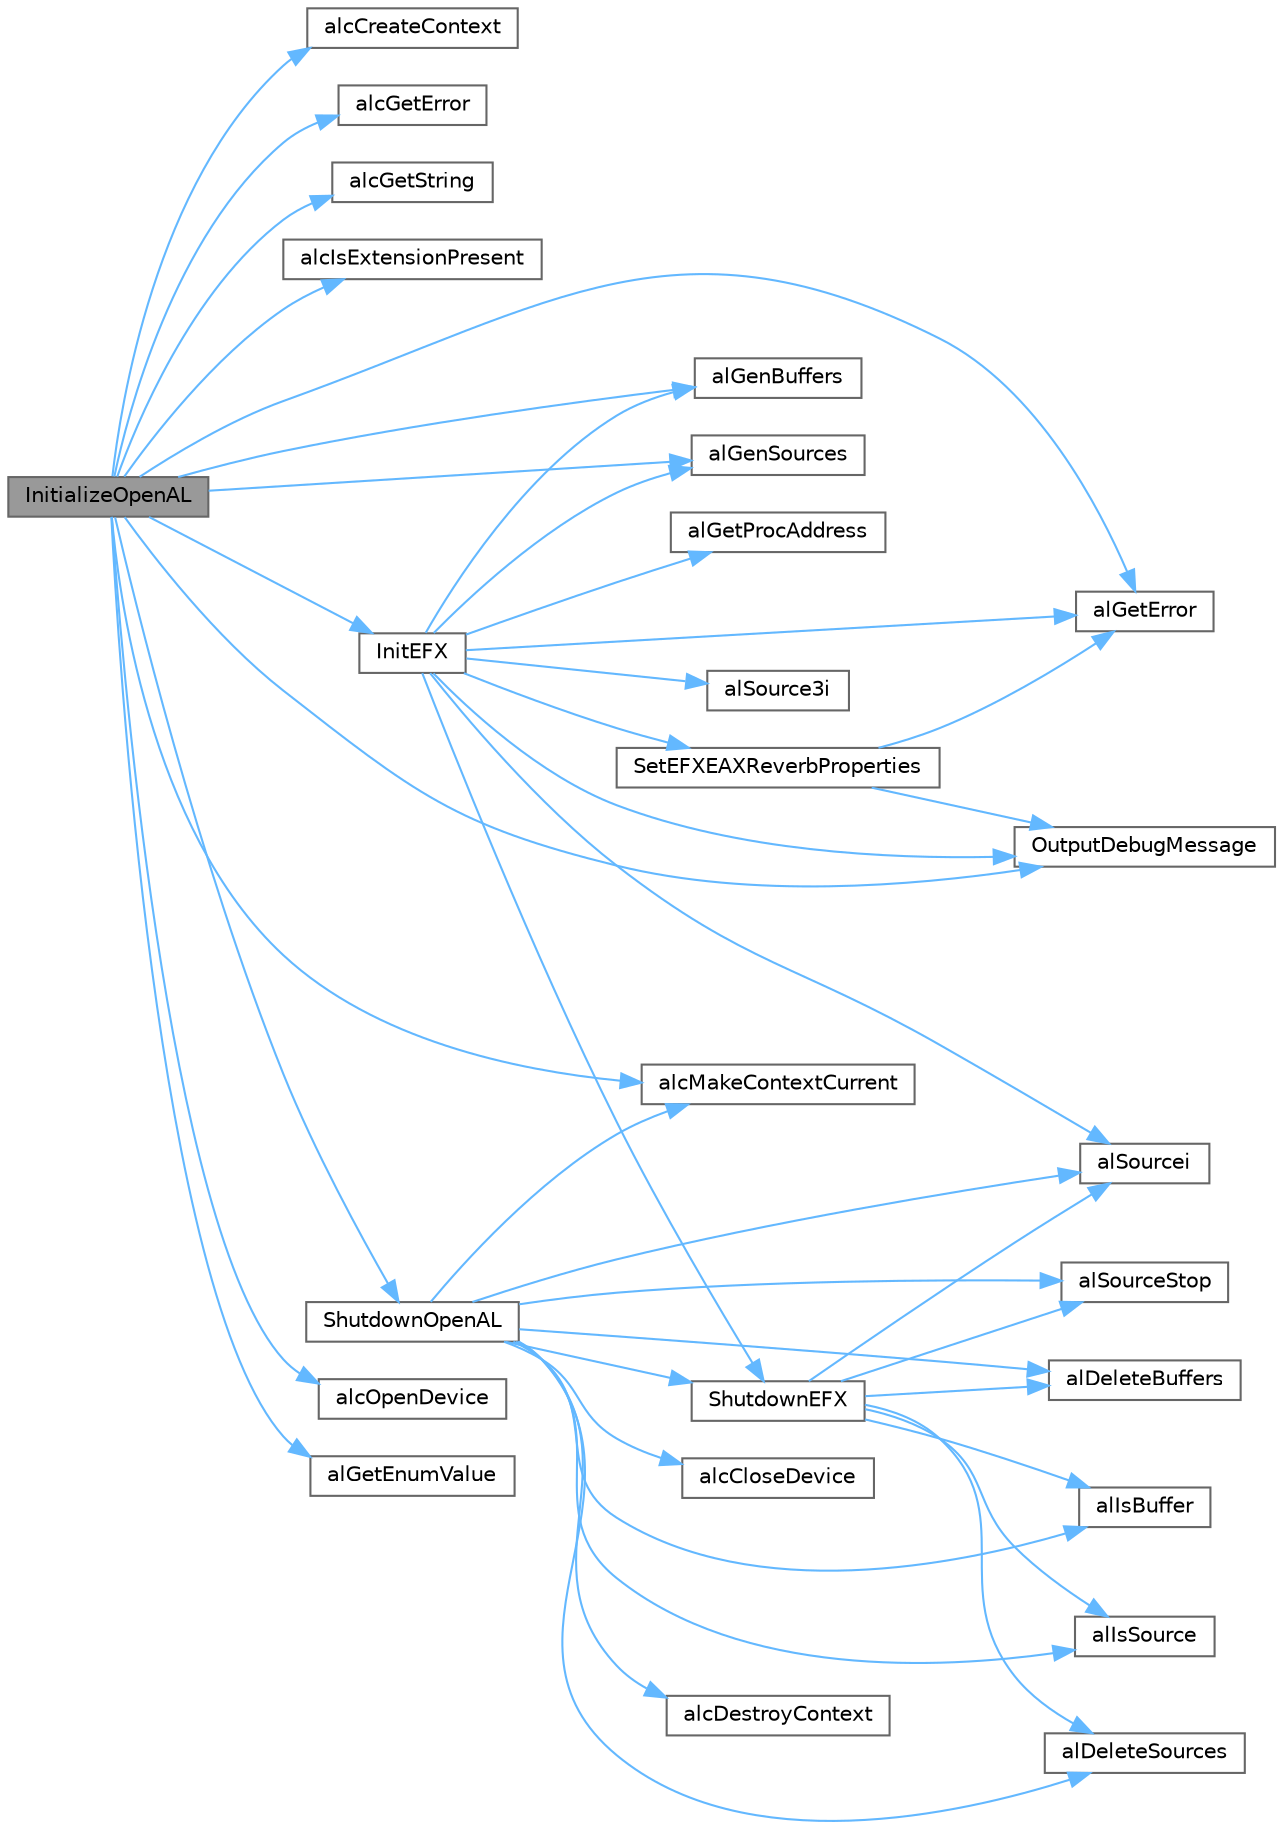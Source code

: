 digraph "InitializeOpenAL"
{
 // LATEX_PDF_SIZE
  bgcolor="transparent";
  edge [fontname=Helvetica,fontsize=10,labelfontname=Helvetica,labelfontsize=10];
  node [fontname=Helvetica,fontsize=10,shape=box,height=0.2,width=0.4];
  rankdir="LR";
  Node1 [id="Node000001",label="InitializeOpenAL",height=0.2,width=0.4,color="gray40", fillcolor="grey60", style="filled", fontcolor="black",tooltip=" "];
  Node1 -> Node2 [id="edge1_Node000001_Node000002",color="steelblue1",style="solid",tooltip=" "];
  Node2 [id="Node000002",label="alcCreateContext",height=0.2,width=0.4,color="grey40", fillcolor="white", style="filled",URL="$alc_8h.html#a7acf007c19f53a637f81893bce168973",tooltip=" "];
  Node1 -> Node3 [id="edge2_Node000001_Node000003",color="steelblue1",style="solid",tooltip=" "];
  Node3 [id="Node000003",label="alcGetError",height=0.2,width=0.4,color="grey40", fillcolor="white", style="filled",URL="$alc_8h.html#ad340df39f8ec24048a9a20f083c63b73",tooltip=" "];
  Node1 -> Node4 [id="edge3_Node000001_Node000004",color="steelblue1",style="solid",tooltip=" "];
  Node4 [id="Node000004",label="alcGetString",height=0.2,width=0.4,color="grey40", fillcolor="white", style="filled",URL="$alc_8h.html#aafd360b94c6abec5eebb4e70f56ad96c",tooltip=" "];
  Node1 -> Node5 [id="edge4_Node000001_Node000005",color="steelblue1",style="solid",tooltip=" "];
  Node5 [id="Node000005",label="alcIsExtensionPresent",height=0.2,width=0.4,color="grey40", fillcolor="white", style="filled",URL="$alc_8h.html#a604cec73d2f4acd2d3ba939ac40eed0c",tooltip=" "];
  Node1 -> Node6 [id="edge5_Node000001_Node000006",color="steelblue1",style="solid",tooltip=" "];
  Node6 [id="Node000006",label="alcMakeContextCurrent",height=0.2,width=0.4,color="grey40", fillcolor="white", style="filled",URL="$alc_8h.html#a8ece422dd6634d2388190beb9693f86d",tooltip=" "];
  Node1 -> Node7 [id="edge6_Node000001_Node000007",color="steelblue1",style="solid",tooltip=" "];
  Node7 [id="Node000007",label="alcOpenDevice",height=0.2,width=0.4,color="grey40", fillcolor="white", style="filled",URL="$alc_8h.html#a7352f083bedebecb4483b0f1a10f89b8",tooltip=" "];
  Node1 -> Node8 [id="edge7_Node000001_Node000008",color="steelblue1",style="solid",tooltip=" "];
  Node8 [id="Node000008",label="alGenBuffers",height=0.2,width=0.4,color="grey40", fillcolor="white", style="filled",URL="$al_8h.html#afd2b03b38eb7ae35d0518ecc3f004d9f",tooltip=" "];
  Node1 -> Node9 [id="edge8_Node000001_Node000009",color="steelblue1",style="solid",tooltip=" "];
  Node9 [id="Node000009",label="alGenSources",height=0.2,width=0.4,color="grey40", fillcolor="white", style="filled",URL="$al_8h.html#af220f665740bf8a54797e210cf551dfe",tooltip=" "];
  Node1 -> Node10 [id="edge9_Node000001_Node000010",color="steelblue1",style="solid",tooltip=" "];
  Node10 [id="Node000010",label="alGetEnumValue",height=0.2,width=0.4,color="grey40", fillcolor="white", style="filled",URL="$al_8h.html#ac2d8746a9a24355746d07a940bae8d39",tooltip=" "];
  Node1 -> Node11 [id="edge10_Node000001_Node000011",color="steelblue1",style="solid",tooltip=" "];
  Node11 [id="Node000011",label="alGetError",height=0.2,width=0.4,color="grey40", fillcolor="white", style="filled",URL="$al_8h.html#a4186472fc50616acf52fd0b41232e044",tooltip=" "];
  Node1 -> Node12 [id="edge11_Node000001_Node000012",color="steelblue1",style="solid",tooltip=" "];
  Node12 [id="Node000012",label="InitEFX",height=0.2,width=0.4,color="grey40", fillcolor="white", style="filled",URL="$_a_l_output_8cpp.html#a0b16e54ca0f3de27a9732ae391e793bb",tooltip=" "];
  Node12 -> Node8 [id="edge12_Node000012_Node000008",color="steelblue1",style="solid",tooltip=" "];
  Node12 -> Node9 [id="edge13_Node000012_Node000009",color="steelblue1",style="solid",tooltip=" "];
  Node12 -> Node11 [id="edge14_Node000012_Node000011",color="steelblue1",style="solid",tooltip=" "];
  Node12 -> Node13 [id="edge15_Node000012_Node000013",color="steelblue1",style="solid",tooltip=" "];
  Node13 [id="Node000013",label="alGetProcAddress",height=0.2,width=0.4,color="grey40", fillcolor="white", style="filled",URL="$al_8h.html#ab87e4cac1f6efed4496341cf87d9db60",tooltip=" "];
  Node12 -> Node14 [id="edge16_Node000012_Node000014",color="steelblue1",style="solid",tooltip=" "];
  Node14 [id="Node000014",label="alSource3i",height=0.2,width=0.4,color="grey40", fillcolor="white", style="filled",URL="$al_8h.html#acd6501b94307a24d391e6dca73232d02",tooltip=" "];
  Node12 -> Node15 [id="edge17_Node000012_Node000015",color="steelblue1",style="solid",tooltip=" "];
  Node15 [id="Node000015",label="alSourcei",height=0.2,width=0.4,color="grey40", fillcolor="white", style="filled",URL="$al_8h.html#a1038b6ae22848913c76e73a14a849338",tooltip=" "];
  Node12 -> Node16 [id="edge18_Node000012_Node000016",color="steelblue1",style="solid",tooltip=" "];
  Node16 [id="Node000016",label="OutputDebugMessage",height=0.2,width=0.4,color="grey40", fillcolor="white", style="filled",URL="$_a_l_output_8cpp.html#ac8187a9064b7f32141563ab857ed2830",tooltip=" "];
  Node12 -> Node17 [id="edge19_Node000012_Node000017",color="steelblue1",style="solid",tooltip=" "];
  Node17 [id="Node000017",label="SetEFXEAXReverbProperties",height=0.2,width=0.4,color="grey40", fillcolor="white", style="filled",URL="$_a_l_output_8cpp.html#a5db5d95a5d225ba240dedaf727dfc11d",tooltip=" "];
  Node17 -> Node11 [id="edge20_Node000017_Node000011",color="steelblue1",style="solid",tooltip=" "];
  Node17 -> Node16 [id="edge21_Node000017_Node000016",color="steelblue1",style="solid",tooltip=" "];
  Node12 -> Node18 [id="edge22_Node000012_Node000018",color="steelblue1",style="solid",tooltip=" "];
  Node18 [id="Node000018",label="ShutdownEFX",height=0.2,width=0.4,color="grey40", fillcolor="white", style="filled",URL="$_a_l_output_8cpp.html#a3fd22b54383c2c141405f996652e8187",tooltip=" "];
  Node18 -> Node19 [id="edge23_Node000018_Node000019",color="steelblue1",style="solid",tooltip=" "];
  Node19 [id="Node000019",label="alDeleteBuffers",height=0.2,width=0.4,color="grey40", fillcolor="white", style="filled",URL="$al_8h.html#ab376e80e2404ae2611798d7f007871ef",tooltip=" "];
  Node18 -> Node20 [id="edge24_Node000018_Node000020",color="steelblue1",style="solid",tooltip=" "];
  Node20 [id="Node000020",label="alDeleteSources",height=0.2,width=0.4,color="grey40", fillcolor="white", style="filled",URL="$al_8h.html#af2f5e685ee38a2c49e149797e8c2e86e",tooltip=" "];
  Node18 -> Node21 [id="edge25_Node000018_Node000021",color="steelblue1",style="solid",tooltip=" "];
  Node21 [id="Node000021",label="alIsBuffer",height=0.2,width=0.4,color="grey40", fillcolor="white", style="filled",URL="$al_8h.html#ac0536cb93f43e4b67dee55586162c59c",tooltip=" "];
  Node18 -> Node22 [id="edge26_Node000018_Node000022",color="steelblue1",style="solid",tooltip=" "];
  Node22 [id="Node000022",label="alIsSource",height=0.2,width=0.4,color="grey40", fillcolor="white", style="filled",URL="$al_8h.html#a1c5950827572ff4f13007b576b002f65",tooltip=" "];
  Node18 -> Node15 [id="edge27_Node000018_Node000015",color="steelblue1",style="solid",tooltip=" "];
  Node18 -> Node23 [id="edge28_Node000018_Node000023",color="steelblue1",style="solid",tooltip=" "];
  Node23 [id="Node000023",label="alSourceStop",height=0.2,width=0.4,color="grey40", fillcolor="white", style="filled",URL="$al_8h.html#aa5ac516caadd0d377bd52c0db10bedcd",tooltip=" "];
  Node1 -> Node16 [id="edge29_Node000001_Node000016",color="steelblue1",style="solid",tooltip=" "];
  Node1 -> Node24 [id="edge30_Node000001_Node000024",color="steelblue1",style="solid",tooltip=" "];
  Node24 [id="Node000024",label="ShutdownOpenAL",height=0.2,width=0.4,color="grey40", fillcolor="white", style="filled",URL="$_a_l_output_8cpp.html#a6c3192ae80b5b6e78a116bc7fa3384e2",tooltip=" "];
  Node24 -> Node25 [id="edge31_Node000024_Node000025",color="steelblue1",style="solid",tooltip=" "];
  Node25 [id="Node000025",label="alcCloseDevice",height=0.2,width=0.4,color="grey40", fillcolor="white", style="filled",URL="$alc_8h.html#aa8a289916ea5f2a5db8415b8c0b877b3",tooltip=" "];
  Node24 -> Node26 [id="edge32_Node000024_Node000026",color="steelblue1",style="solid",tooltip=" "];
  Node26 [id="Node000026",label="alcDestroyContext",height=0.2,width=0.4,color="grey40", fillcolor="white", style="filled",URL="$alc_8h.html#a41682484927dfa1d17a8167ddc39b03c",tooltip=" "];
  Node24 -> Node6 [id="edge33_Node000024_Node000006",color="steelblue1",style="solid",tooltip=" "];
  Node24 -> Node19 [id="edge34_Node000024_Node000019",color="steelblue1",style="solid",tooltip=" "];
  Node24 -> Node20 [id="edge35_Node000024_Node000020",color="steelblue1",style="solid",tooltip=" "];
  Node24 -> Node21 [id="edge36_Node000024_Node000021",color="steelblue1",style="solid",tooltip=" "];
  Node24 -> Node22 [id="edge37_Node000024_Node000022",color="steelblue1",style="solid",tooltip=" "];
  Node24 -> Node15 [id="edge38_Node000024_Node000015",color="steelblue1",style="solid",tooltip=" "];
  Node24 -> Node23 [id="edge39_Node000024_Node000023",color="steelblue1",style="solid",tooltip=" "];
  Node24 -> Node18 [id="edge40_Node000024_Node000018",color="steelblue1",style="solid",tooltip=" "];
}
